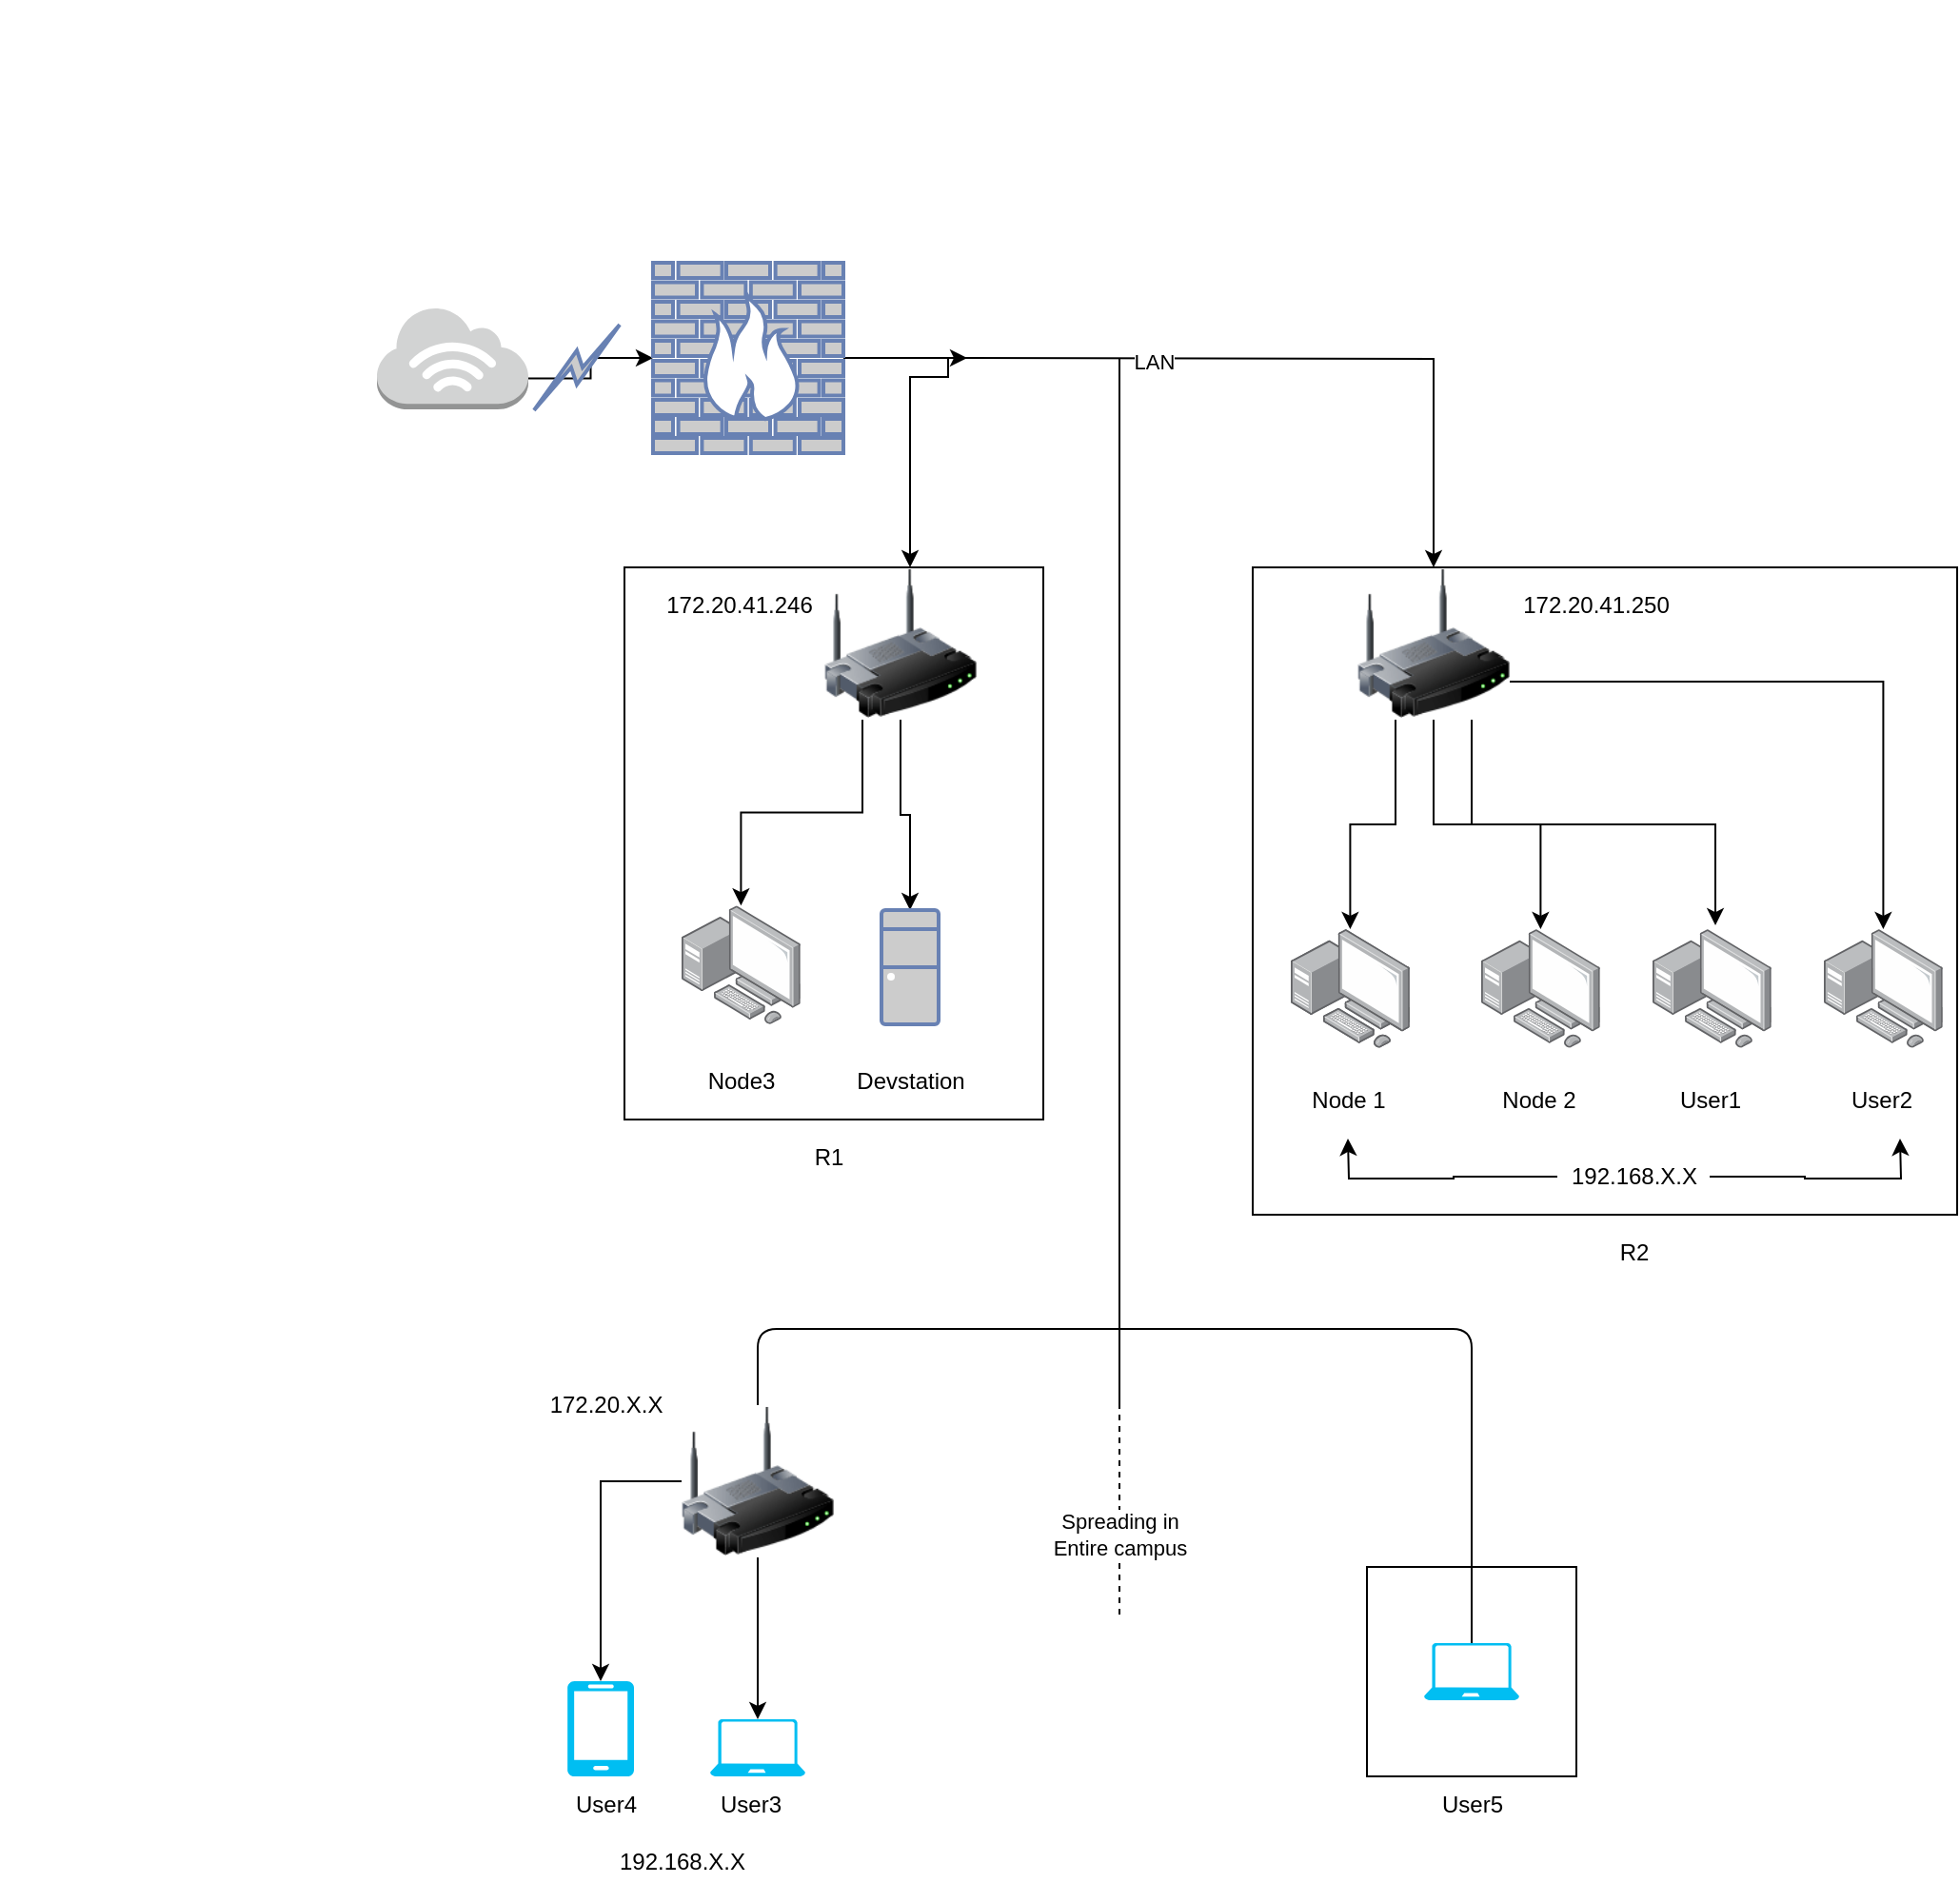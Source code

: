 <mxfile version="14.3.1" type="github">
  <diagram id="5E9UThSoqMJA3yYfl3ob" name="Page-1">
    <mxGraphModel dx="1888" dy="1673" grid="1" gridSize="10" guides="1" tooltips="1" connect="1" arrows="1" fold="1" page="1" pageScale="1" pageWidth="850" pageHeight="1100" math="0" shadow="0">
      <root>
        <mxCell id="0" />
        <mxCell id="1" parent="0" />
        <mxCell id="N0ISdphDzk23KEhAGcAI-71" value="" style="whiteSpace=wrap;html=1;aspect=fixed;fillColor=#FFFFFF;" vertex="1" parent="1">
          <mxGeometry x="520" y="685" width="110" height="110" as="geometry" />
        </mxCell>
        <mxCell id="N0ISdphDzk23KEhAGcAI-44" value="" style="rounded=0;whiteSpace=wrap;html=1;" vertex="1" parent="1">
          <mxGeometry x="460" y="160" width="370" height="340" as="geometry" />
        </mxCell>
        <mxCell id="N0ISdphDzk23KEhAGcAI-45" value="" style="rounded=0;whiteSpace=wrap;html=1;" vertex="1" parent="1">
          <mxGeometry x="130" y="160" width="220" height="290" as="geometry" />
        </mxCell>
        <mxCell id="N0ISdphDzk23KEhAGcAI-18" style="edgeStyle=orthogonalEdgeStyle;rounded=0;orthogonalLoop=1;jettySize=auto;html=1;exitX=0.5;exitY=1;exitDx=0;exitDy=0;entryX=0.5;entryY=0;entryDx=0;entryDy=0;entryPerimeter=0;" edge="1" parent="1" source="N0ISdphDzk23KEhAGcAI-1" target="N0ISdphDzk23KEhAGcAI-16">
          <mxGeometry relative="1" as="geometry" />
        </mxCell>
        <mxCell id="N0ISdphDzk23KEhAGcAI-20" style="edgeStyle=orthogonalEdgeStyle;rounded=0;orthogonalLoop=1;jettySize=auto;html=1;exitX=0.25;exitY=1;exitDx=0;exitDy=0;" edge="1" parent="1" source="N0ISdphDzk23KEhAGcAI-1" target="N0ISdphDzk23KEhAGcAI-19">
          <mxGeometry relative="1" as="geometry" />
        </mxCell>
        <mxCell id="N0ISdphDzk23KEhAGcAI-1" value="" style="image;html=1;image=img/lib/clip_art/networking/Wireless_Router_128x128.png" vertex="1" parent="1">
          <mxGeometry x="235" y="160" width="80" height="80" as="geometry" />
        </mxCell>
        <mxCell id="N0ISdphDzk23KEhAGcAI-13" style="edgeStyle=orthogonalEdgeStyle;rounded=0;orthogonalLoop=1;jettySize=auto;html=1;exitX=0.25;exitY=1;exitDx=0;exitDy=0;" edge="1" parent="1" source="N0ISdphDzk23KEhAGcAI-2" target="N0ISdphDzk23KEhAGcAI-10">
          <mxGeometry relative="1" as="geometry" />
        </mxCell>
        <mxCell id="N0ISdphDzk23KEhAGcAI-14" style="edgeStyle=orthogonalEdgeStyle;rounded=0;orthogonalLoop=1;jettySize=auto;html=1;exitX=0.5;exitY=1;exitDx=0;exitDy=0;" edge="1" parent="1" source="N0ISdphDzk23KEhAGcAI-2" target="N0ISdphDzk23KEhAGcAI-11">
          <mxGeometry relative="1" as="geometry" />
        </mxCell>
        <mxCell id="N0ISdphDzk23KEhAGcAI-27" style="edgeStyle=orthogonalEdgeStyle;rounded=0;orthogonalLoop=1;jettySize=auto;html=1;exitX=0.75;exitY=1;exitDx=0;exitDy=0;entryX=0.529;entryY=-0.032;entryDx=0;entryDy=0;entryPerimeter=0;" edge="1" parent="1" source="N0ISdphDzk23KEhAGcAI-2" target="N0ISdphDzk23KEhAGcAI-26">
          <mxGeometry relative="1" as="geometry" />
        </mxCell>
        <mxCell id="N0ISdphDzk23KEhAGcAI-28" style="edgeStyle=orthogonalEdgeStyle;rounded=0;orthogonalLoop=1;jettySize=auto;html=1;exitX=1;exitY=0.75;exitDx=0;exitDy=0;" edge="1" parent="1" source="N0ISdphDzk23KEhAGcAI-2" target="N0ISdphDzk23KEhAGcAI-25">
          <mxGeometry relative="1" as="geometry" />
        </mxCell>
        <mxCell id="N0ISdphDzk23KEhAGcAI-2" value="" style="image;html=1;image=img/lib/clip_art/networking/Wireless_Router_128x128.png" vertex="1" parent="1">
          <mxGeometry x="515" y="160" width="80" height="80" as="geometry" />
        </mxCell>
        <mxCell id="N0ISdphDzk23KEhAGcAI-7" style="edgeStyle=orthogonalEdgeStyle;rounded=0;orthogonalLoop=1;jettySize=auto;html=1;" edge="1" parent="1" target="N0ISdphDzk23KEhAGcAI-1">
          <mxGeometry relative="1" as="geometry">
            <mxPoint x="300" y="50" as="sourcePoint" />
            <Array as="points">
              <mxPoint x="280" y="60" />
            </Array>
          </mxGeometry>
        </mxCell>
        <mxCell id="N0ISdphDzk23KEhAGcAI-8" style="edgeStyle=orthogonalEdgeStyle;rounded=0;orthogonalLoop=1;jettySize=auto;html=1;" edge="1" parent="1" target="N0ISdphDzk23KEhAGcAI-2">
          <mxGeometry relative="1" as="geometry">
            <mxPoint x="300" y="50" as="sourcePoint" />
          </mxGeometry>
        </mxCell>
        <mxCell id="N0ISdphDzk23KEhAGcAI-40" value="LAN" style="edgeLabel;html=1;align=center;verticalAlign=middle;resizable=0;points=[];" vertex="1" connectable="0" parent="N0ISdphDzk23KEhAGcAI-8">
          <mxGeometry x="-0.409" y="-2" relative="1" as="geometry">
            <mxPoint as="offset" />
          </mxGeometry>
        </mxCell>
        <mxCell id="N0ISdphDzk23KEhAGcAI-23" style="edgeStyle=orthogonalEdgeStyle;rounded=0;orthogonalLoop=1;jettySize=auto;html=1;exitX=1;exitY=0.7;exitDx=0;exitDy=0;exitPerimeter=0;entryX=0;entryY=0.5;entryDx=0;entryDy=0;entryPerimeter=0;" edge="1" parent="1" source="N0ISdphDzk23KEhAGcAI-3" target="N0ISdphDzk23KEhAGcAI-21">
          <mxGeometry relative="1" as="geometry" />
        </mxCell>
        <mxCell id="N0ISdphDzk23KEhAGcAI-3" value="" style="outlineConnect=0;dashed=0;verticalLabelPosition=bottom;verticalAlign=top;align=center;html=1;shape=mxgraph.aws3.internet_3;fillColor=#D2D3D3;gradientColor=none;" vertex="1" parent="1">
          <mxGeometry y="23" width="79.5" height="54" as="geometry" />
        </mxCell>
        <mxCell id="N0ISdphDzk23KEhAGcAI-9" value="" style="points=[];aspect=fixed;html=1;align=center;shadow=0;dashed=0;image;image=img/lib/allied_telesis/computer_and_terminals/Personal_Computer_with_Server.svg;" vertex="1" parent="1">
          <mxGeometry x="480" y="350" width="62.4" height="62.4" as="geometry" />
        </mxCell>
        <mxCell id="N0ISdphDzk23KEhAGcAI-10" value="" style="points=[];aspect=fixed;html=1;align=center;shadow=0;dashed=0;image;image=img/lib/allied_telesis/computer_and_terminals/Personal_Computer_with_Server.svg;" vertex="1" parent="1">
          <mxGeometry x="480" y="350" width="62.4" height="62.4" as="geometry" />
        </mxCell>
        <mxCell id="N0ISdphDzk23KEhAGcAI-11" value="" style="points=[];aspect=fixed;html=1;align=center;shadow=0;dashed=0;image;image=img/lib/allied_telesis/computer_and_terminals/Personal_Computer_with_Server.svg;" vertex="1" parent="1">
          <mxGeometry x="580" y="350" width="62.4" height="62.4" as="geometry" />
        </mxCell>
        <mxCell id="N0ISdphDzk23KEhAGcAI-16" value="" style="fontColor=#0066CC;verticalAlign=top;verticalLabelPosition=bottom;labelPosition=center;align=center;html=1;outlineConnect=0;fillColor=#CCCCCC;strokeColor=#6881B3;gradientColor=none;gradientDirection=north;strokeWidth=2;shape=mxgraph.networks.desktop_pc;" vertex="1" parent="1">
          <mxGeometry x="265" y="340" width="30" height="60" as="geometry" />
        </mxCell>
        <mxCell id="N0ISdphDzk23KEhAGcAI-19" value="" style="points=[];aspect=fixed;html=1;align=center;shadow=0;dashed=0;image;image=img/lib/allied_telesis/computer_and_terminals/Personal_Computer_with_Server.svg;" vertex="1" parent="1">
          <mxGeometry x="160" y="337.6" width="62.4" height="62.4" as="geometry" />
        </mxCell>
        <mxCell id="N0ISdphDzk23KEhAGcAI-22" style="edgeStyle=orthogonalEdgeStyle;rounded=0;orthogonalLoop=1;jettySize=auto;html=1;exitX=1;exitY=0.5;exitDx=0;exitDy=0;exitPerimeter=0;" edge="1" parent="1" source="N0ISdphDzk23KEhAGcAI-21">
          <mxGeometry relative="1" as="geometry">
            <mxPoint x="310" y="50" as="targetPoint" />
          </mxGeometry>
        </mxCell>
        <mxCell id="N0ISdphDzk23KEhAGcAI-21" value="" style="fontColor=#0066CC;verticalAlign=top;verticalLabelPosition=bottom;labelPosition=center;align=center;html=1;outlineConnect=0;fillColor=#CCCCCC;strokeColor=#6881B3;gradientColor=none;gradientDirection=north;strokeWidth=2;shape=mxgraph.networks.firewall;" vertex="1" parent="1">
          <mxGeometry x="145" width="100" height="100" as="geometry" />
        </mxCell>
        <mxCell id="N0ISdphDzk23KEhAGcAI-24" value="" style="html=1;outlineConnect=0;fillColor=#CCCCCC;strokeColor=#6881B3;gradientColor=none;gradientDirection=north;strokeWidth=2;shape=mxgraph.networks.comm_link_edge;html=1;" edge="1" parent="1">
          <mxGeometry width="100" height="100" relative="1" as="geometry">
            <mxPoint x="80" y="80" as="sourcePoint" />
            <mxPoint x="130" y="30" as="targetPoint" />
            <Array as="points">
              <mxPoint x="-180" y="-120" />
            </Array>
          </mxGeometry>
        </mxCell>
        <mxCell id="N0ISdphDzk23KEhAGcAI-25" value="" style="points=[];aspect=fixed;html=1;align=center;shadow=0;dashed=0;image;image=img/lib/allied_telesis/computer_and_terminals/Personal_Computer_with_Server.svg;" vertex="1" parent="1">
          <mxGeometry x="760" y="350" width="62.4" height="62.4" as="geometry" />
        </mxCell>
        <mxCell id="N0ISdphDzk23KEhAGcAI-26" value="" style="points=[];aspect=fixed;html=1;align=center;shadow=0;dashed=0;image;image=img/lib/allied_telesis/computer_and_terminals/Personal_Computer_with_Server.svg;" vertex="1" parent="1">
          <mxGeometry x="670" y="350" width="62.4" height="62.4" as="geometry" />
        </mxCell>
        <mxCell id="N0ISdphDzk23KEhAGcAI-29" value="Node 1" style="text;html=1;align=center;verticalAlign=middle;resizable=0;points=[];autosize=1;" vertex="1" parent="1">
          <mxGeometry x="485" y="430" width="50" height="20" as="geometry" />
        </mxCell>
        <mxCell id="N0ISdphDzk23KEhAGcAI-30" value="Node 2" style="text;html=1;align=center;verticalAlign=middle;resizable=0;points=[];autosize=1;" vertex="1" parent="1">
          <mxGeometry x="585" y="430" width="50" height="20" as="geometry" />
        </mxCell>
        <mxCell id="N0ISdphDzk23KEhAGcAI-31" value="User1" style="text;html=1;align=center;verticalAlign=middle;resizable=0;points=[];autosize=1;" vertex="1" parent="1">
          <mxGeometry x="675" y="430" width="50" height="20" as="geometry" />
        </mxCell>
        <mxCell id="N0ISdphDzk23KEhAGcAI-32" value="User2" style="text;html=1;align=center;verticalAlign=middle;resizable=0;points=[];autosize=1;" vertex="1" parent="1">
          <mxGeometry x="765" y="430" width="50" height="20" as="geometry" />
        </mxCell>
        <mxCell id="N0ISdphDzk23KEhAGcAI-33" value="Devstation" style="text;html=1;align=center;verticalAlign=middle;resizable=0;points=[];autosize=1;" vertex="1" parent="1">
          <mxGeometry x="245" y="420" width="70" height="20" as="geometry" />
        </mxCell>
        <mxCell id="N0ISdphDzk23KEhAGcAI-34" value="Node3" style="text;html=1;align=center;verticalAlign=middle;resizable=0;points=[];autosize=1;" vertex="1" parent="1">
          <mxGeometry x="166.2" y="420" width="50" height="20" as="geometry" />
        </mxCell>
        <mxCell id="N0ISdphDzk23KEhAGcAI-35" value="172.20.41.250" style="text;html=1;align=center;verticalAlign=middle;resizable=0;points=[];autosize=1;" vertex="1" parent="1">
          <mxGeometry x="595" y="170" width="90" height="20" as="geometry" />
        </mxCell>
        <mxCell id="N0ISdphDzk23KEhAGcAI-36" value="172.20.41.246" style="text;html=1;align=center;verticalAlign=middle;resizable=0;points=[];autosize=1;" vertex="1" parent="1">
          <mxGeometry x="145" y="170" width="90" height="20" as="geometry" />
        </mxCell>
        <mxCell id="N0ISdphDzk23KEhAGcAI-42" style="edgeStyle=orthogonalEdgeStyle;rounded=0;orthogonalLoop=1;jettySize=auto;html=1;" edge="1" parent="1" source="N0ISdphDzk23KEhAGcAI-41">
          <mxGeometry relative="1" as="geometry">
            <mxPoint x="510" y="460" as="targetPoint" />
          </mxGeometry>
        </mxCell>
        <mxCell id="N0ISdphDzk23KEhAGcAI-43" style="edgeStyle=orthogonalEdgeStyle;rounded=0;orthogonalLoop=1;jettySize=auto;html=1;" edge="1" parent="1" source="N0ISdphDzk23KEhAGcAI-41">
          <mxGeometry relative="1" as="geometry">
            <mxPoint x="800" y="460" as="targetPoint" />
          </mxGeometry>
        </mxCell>
        <mxCell id="N0ISdphDzk23KEhAGcAI-41" value="192.168.X.X" style="text;html=1;align=center;verticalAlign=middle;resizable=0;points=[];autosize=1;" vertex="1" parent="1">
          <mxGeometry x="620" y="470" width="80" height="20" as="geometry" />
        </mxCell>
        <mxCell id="N0ISdphDzk23KEhAGcAI-52" value="R1" style="text;html=1;align=center;verticalAlign=middle;resizable=0;points=[];autosize=1;" vertex="1" parent="1">
          <mxGeometry x="222.4" y="460" width="30" height="20" as="geometry" />
        </mxCell>
        <mxCell id="N0ISdphDzk23KEhAGcAI-54" value="R2" style="text;html=1;align=center;verticalAlign=middle;resizable=0;points=[];autosize=1;" vertex="1" parent="1">
          <mxGeometry x="645" y="510" width="30" height="20" as="geometry" />
        </mxCell>
        <mxCell id="N0ISdphDzk23KEhAGcAI-59" value="" style="endArrow=none;html=1;" edge="1" parent="1">
          <mxGeometry width="50" height="50" relative="1" as="geometry">
            <mxPoint x="390" y="600" as="sourcePoint" />
            <mxPoint x="390" y="50" as="targetPoint" />
          </mxGeometry>
        </mxCell>
        <mxCell id="N0ISdphDzk23KEhAGcAI-60" value="" style="endArrow=none;dashed=1;html=1;" edge="1" parent="1">
          <mxGeometry width="50" height="50" relative="1" as="geometry">
            <mxPoint x="390" y="710" as="sourcePoint" />
            <mxPoint x="390" y="600" as="targetPoint" />
          </mxGeometry>
        </mxCell>
        <mxCell id="N0ISdphDzk23KEhAGcAI-65" value="&lt;div&gt;Spreading in &lt;br&gt;&lt;/div&gt;&lt;div&gt;Entire campus&lt;/div&gt;" style="edgeLabel;html=1;align=center;verticalAlign=middle;resizable=0;points=[];" vertex="1" connectable="0" parent="N0ISdphDzk23KEhAGcAI-60">
          <mxGeometry x="-0.236" relative="1" as="geometry">
            <mxPoint as="offset" />
          </mxGeometry>
        </mxCell>
        <mxCell id="N0ISdphDzk23KEhAGcAI-63" value="" style="endArrow=none;html=1;exitX=0.5;exitY=0;exitDx=0;exitDy=0;exitPerimeter=0;" edge="1" parent="1" source="N0ISdphDzk23KEhAGcAI-70">
          <mxGeometry width="50" height="50" relative="1" as="geometry">
            <mxPoint x="560" y="560" as="sourcePoint" />
            <mxPoint x="390" y="560" as="targetPoint" />
            <Array as="points">
              <mxPoint x="575" y="560" />
            </Array>
          </mxGeometry>
        </mxCell>
        <mxCell id="N0ISdphDzk23KEhAGcAI-64" value="" style="endArrow=none;html=1;exitX=0.5;exitY=0;exitDx=0;exitDy=0;" edge="1" parent="1" source="N0ISdphDzk23KEhAGcAI-68">
          <mxGeometry width="50" height="50" relative="1" as="geometry">
            <mxPoint x="220" y="560" as="sourcePoint" />
            <mxPoint x="390" y="560" as="targetPoint" />
            <Array as="points">
              <mxPoint x="200" y="560" />
            </Array>
          </mxGeometry>
        </mxCell>
        <mxCell id="N0ISdphDzk23KEhAGcAI-72" style="edgeStyle=orthogonalEdgeStyle;rounded=0;orthogonalLoop=1;jettySize=auto;html=1;" edge="1" parent="1" source="N0ISdphDzk23KEhAGcAI-68" target="N0ISdphDzk23KEhAGcAI-69">
          <mxGeometry relative="1" as="geometry" />
        </mxCell>
        <mxCell id="N0ISdphDzk23KEhAGcAI-74" style="edgeStyle=orthogonalEdgeStyle;rounded=0;orthogonalLoop=1;jettySize=auto;html=1;entryX=0.5;entryY=0;entryDx=0;entryDy=0;entryPerimeter=0;" edge="1" parent="1" source="N0ISdphDzk23KEhAGcAI-68" target="N0ISdphDzk23KEhAGcAI-73">
          <mxGeometry relative="1" as="geometry" />
        </mxCell>
        <mxCell id="N0ISdphDzk23KEhAGcAI-68" value="" style="image;html=1;image=img/lib/clip_art/networking/Wireless_Router_128x128.png;fillColor=#FFFFFF;" vertex="1" parent="1">
          <mxGeometry x="160" y="600" width="80" height="80" as="geometry" />
        </mxCell>
        <mxCell id="N0ISdphDzk23KEhAGcAI-69" value="" style="verticalLabelPosition=bottom;html=1;verticalAlign=top;align=center;strokeColor=none;fillColor=#00BEF2;shape=mxgraph.azure.laptop;pointerEvents=1;" vertex="1" parent="1">
          <mxGeometry x="175" y="765" width="50" height="30" as="geometry" />
        </mxCell>
        <mxCell id="N0ISdphDzk23KEhAGcAI-70" value="" style="verticalLabelPosition=bottom;html=1;verticalAlign=top;align=center;strokeColor=none;fillColor=#00BEF2;shape=mxgraph.azure.laptop;pointerEvents=1;" vertex="1" parent="1">
          <mxGeometry x="550" y="725" width="50" height="30" as="geometry" />
        </mxCell>
        <mxCell id="N0ISdphDzk23KEhAGcAI-73" value="" style="verticalLabelPosition=bottom;html=1;verticalAlign=top;align=center;strokeColor=none;fillColor=#00BEF2;shape=mxgraph.azure.mobile;pointerEvents=1;" vertex="1" parent="1">
          <mxGeometry x="100" y="745" width="35" height="50" as="geometry" />
        </mxCell>
        <mxCell id="N0ISdphDzk23KEhAGcAI-75" value="172.20.X.X" style="text;html=1;align=center;verticalAlign=middle;resizable=0;points=[];autosize=1;" vertex="1" parent="1">
          <mxGeometry x="85" y="590" width="70" height="20" as="geometry" />
        </mxCell>
        <mxCell id="N0ISdphDzk23KEhAGcAI-76" value="&lt;div&gt;192.168.X.X&lt;/div&gt;" style="text;html=1;align=center;verticalAlign=middle;resizable=0;points=[];autosize=1;" vertex="1" parent="1">
          <mxGeometry x="120" y="830" width="80" height="20" as="geometry" />
        </mxCell>
        <mxCell id="N0ISdphDzk23KEhAGcAI-77" value="User3" style="text;html=1;align=center;verticalAlign=middle;resizable=0;points=[];autosize=1;" vertex="1" parent="1">
          <mxGeometry x="171.2" y="800" width="50" height="20" as="geometry" />
        </mxCell>
        <mxCell id="N0ISdphDzk23KEhAGcAI-78" value="&lt;div&gt;User4&lt;/div&gt;" style="text;html=1;align=center;verticalAlign=middle;resizable=0;points=[];autosize=1;" vertex="1" parent="1">
          <mxGeometry x="95" y="800" width="50" height="20" as="geometry" />
        </mxCell>
        <mxCell id="N0ISdphDzk23KEhAGcAI-79" value="&lt;div&gt;User5&lt;/div&gt;" style="text;html=1;align=center;verticalAlign=middle;resizable=0;points=[];autosize=1;" vertex="1" parent="1">
          <mxGeometry x="550" y="800" width="50" height="20" as="geometry" />
        </mxCell>
      </root>
    </mxGraphModel>
  </diagram>
</mxfile>
